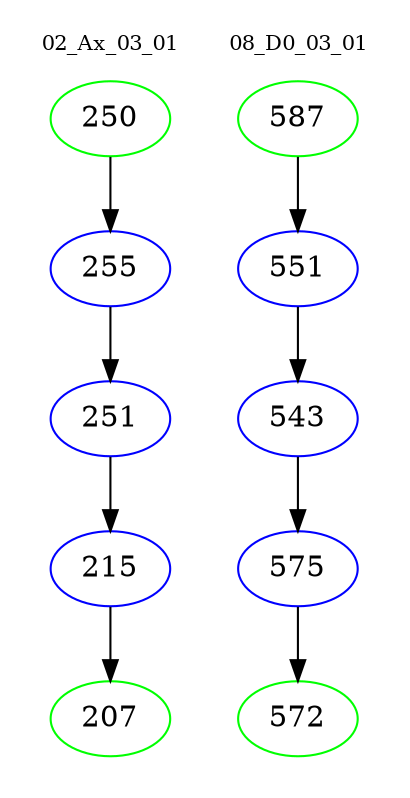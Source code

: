 digraph{
subgraph cluster_0 {
color = white
label = "02_Ax_03_01";
fontsize=10;
T0_250 [label="250", color="green"]
T0_250 -> T0_255 [color="black"]
T0_255 [label="255", color="blue"]
T0_255 -> T0_251 [color="black"]
T0_251 [label="251", color="blue"]
T0_251 -> T0_215 [color="black"]
T0_215 [label="215", color="blue"]
T0_215 -> T0_207 [color="black"]
T0_207 [label="207", color="green"]
}
subgraph cluster_1 {
color = white
label = "08_D0_03_01";
fontsize=10;
T1_587 [label="587", color="green"]
T1_587 -> T1_551 [color="black"]
T1_551 [label="551", color="blue"]
T1_551 -> T1_543 [color="black"]
T1_543 [label="543", color="blue"]
T1_543 -> T1_575 [color="black"]
T1_575 [label="575", color="blue"]
T1_575 -> T1_572 [color="black"]
T1_572 [label="572", color="green"]
}
}
